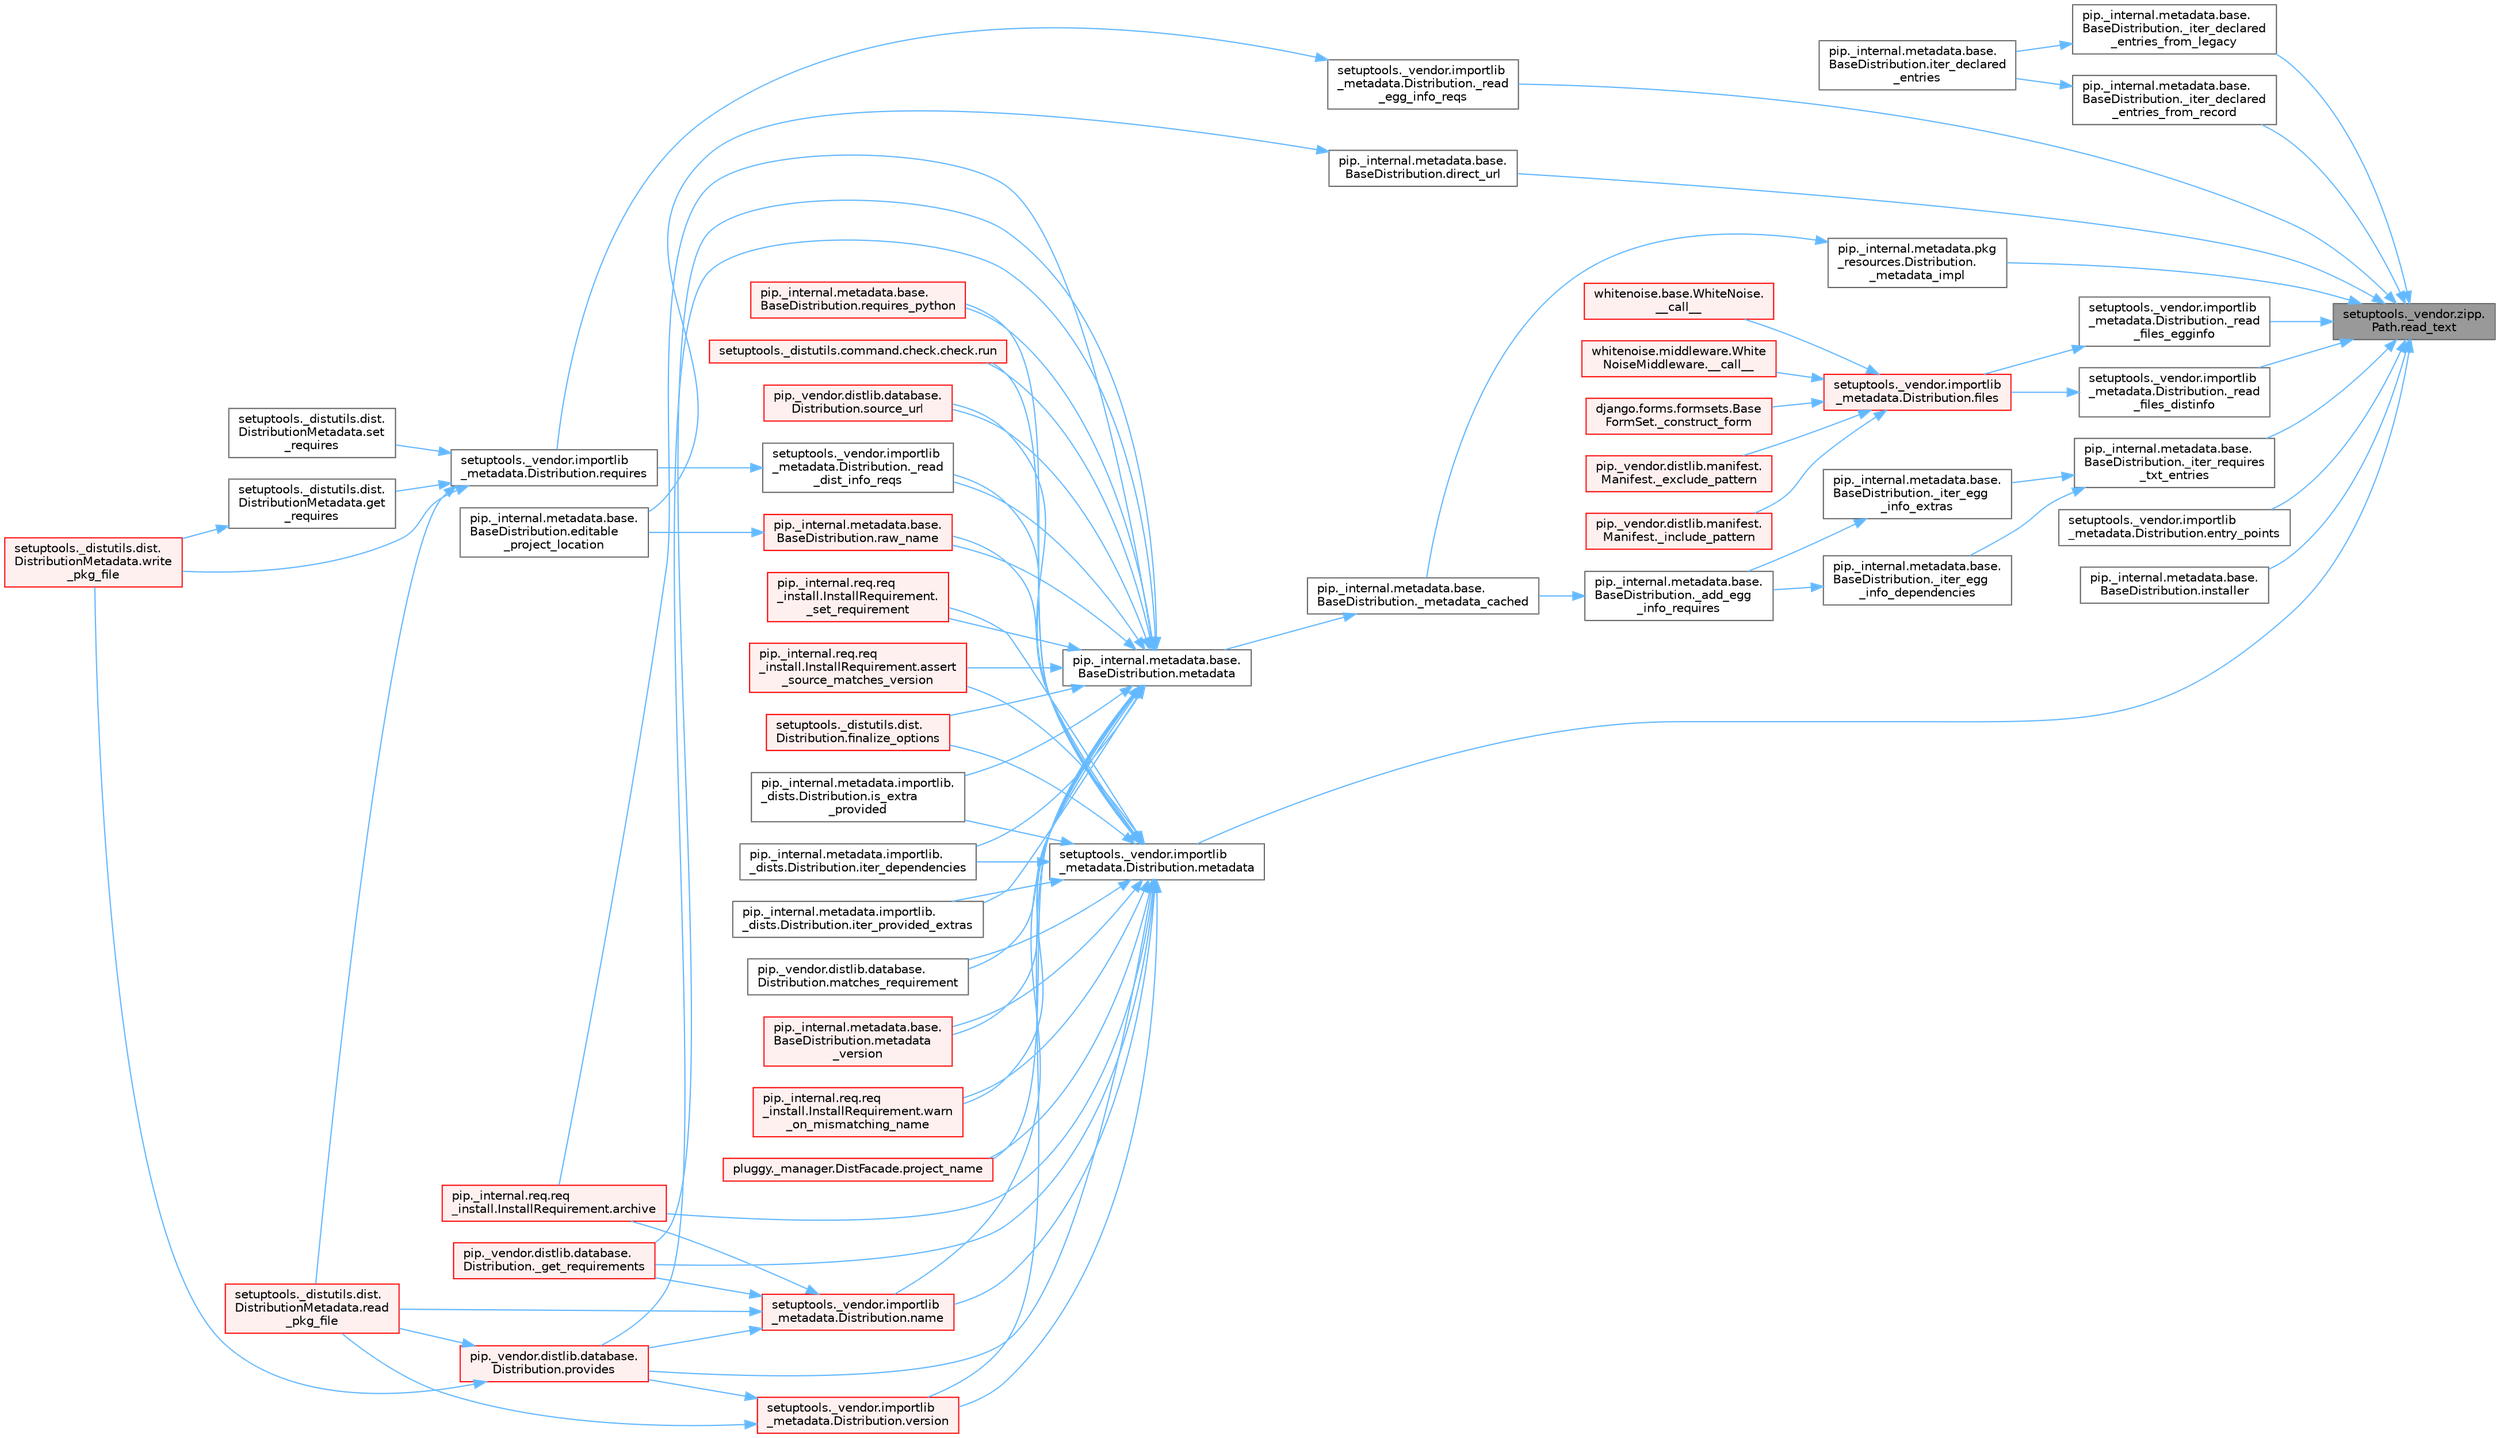 digraph "setuptools._vendor.zipp.Path.read_text"
{
 // LATEX_PDF_SIZE
  bgcolor="transparent";
  edge [fontname=Helvetica,fontsize=10,labelfontname=Helvetica,labelfontsize=10];
  node [fontname=Helvetica,fontsize=10,shape=box,height=0.2,width=0.4];
  rankdir="RL";
  Node1 [id="Node000001",label="setuptools._vendor.zipp.\lPath.read_text",height=0.2,width=0.4,color="gray40", fillcolor="grey60", style="filled", fontcolor="black",tooltip=" "];
  Node1 -> Node2 [id="edge1_Node000001_Node000002",dir="back",color="steelblue1",style="solid",tooltip=" "];
  Node2 [id="Node000002",label="pip._internal.metadata.base.\lBaseDistribution._iter_declared\l_entries_from_legacy",height=0.2,width=0.4,color="grey40", fillcolor="white", style="filled",URL="$classpip_1_1__internal_1_1metadata_1_1base_1_1_base_distribution.html#afe1092a9a3492091a1532c8907ccd9e8",tooltip=" "];
  Node2 -> Node3 [id="edge2_Node000002_Node000003",dir="back",color="steelblue1",style="solid",tooltip=" "];
  Node3 [id="Node000003",label="pip._internal.metadata.base.\lBaseDistribution.iter_declared\l_entries",height=0.2,width=0.4,color="grey40", fillcolor="white", style="filled",URL="$classpip_1_1__internal_1_1metadata_1_1base_1_1_base_distribution.html#ad33966e99962529d5c28c9f24c0a4fbd",tooltip=" "];
  Node1 -> Node4 [id="edge3_Node000001_Node000004",dir="back",color="steelblue1",style="solid",tooltip=" "];
  Node4 [id="Node000004",label="pip._internal.metadata.base.\lBaseDistribution._iter_declared\l_entries_from_record",height=0.2,width=0.4,color="grey40", fillcolor="white", style="filled",URL="$classpip_1_1__internal_1_1metadata_1_1base_1_1_base_distribution.html#af8bddd34869792385f11247db796614c",tooltip=" "];
  Node4 -> Node3 [id="edge4_Node000004_Node000003",dir="back",color="steelblue1",style="solid",tooltip=" "];
  Node1 -> Node5 [id="edge5_Node000001_Node000005",dir="back",color="steelblue1",style="solid",tooltip=" "];
  Node5 [id="Node000005",label="pip._internal.metadata.base.\lBaseDistribution._iter_requires\l_txt_entries",height=0.2,width=0.4,color="grey40", fillcolor="white", style="filled",URL="$classpip_1_1__internal_1_1metadata_1_1base_1_1_base_distribution.html#a4ab931da7b4a3e0c22e0bae3f95af7e7",tooltip=" "];
  Node5 -> Node6 [id="edge6_Node000005_Node000006",dir="back",color="steelblue1",style="solid",tooltip=" "];
  Node6 [id="Node000006",label="pip._internal.metadata.base.\lBaseDistribution._iter_egg\l_info_dependencies",height=0.2,width=0.4,color="grey40", fillcolor="white", style="filled",URL="$classpip_1_1__internal_1_1metadata_1_1base_1_1_base_distribution.html#a9f32d31e5b61159777221f9d87e296c8",tooltip=" "];
  Node6 -> Node7 [id="edge7_Node000006_Node000007",dir="back",color="steelblue1",style="solid",tooltip=" "];
  Node7 [id="Node000007",label="pip._internal.metadata.base.\lBaseDistribution._add_egg\l_info_requires",height=0.2,width=0.4,color="grey40", fillcolor="white", style="filled",URL="$classpip_1_1__internal_1_1metadata_1_1base_1_1_base_distribution.html#aeb9894db2a91eedb5e651e5fe5607d50",tooltip=" "];
  Node7 -> Node8 [id="edge8_Node000007_Node000008",dir="back",color="steelblue1",style="solid",tooltip=" "];
  Node8 [id="Node000008",label="pip._internal.metadata.base.\lBaseDistribution._metadata_cached",height=0.2,width=0.4,color="grey40", fillcolor="white", style="filled",URL="$classpip_1_1__internal_1_1metadata_1_1base_1_1_base_distribution.html#a12683b16870a097bbe854e4ee3364f7f",tooltip=" "];
  Node8 -> Node9 [id="edge9_Node000008_Node000009",dir="back",color="steelblue1",style="solid",tooltip=" "];
  Node9 [id="Node000009",label="pip._internal.metadata.base.\lBaseDistribution.metadata",height=0.2,width=0.4,color="grey40", fillcolor="white", style="filled",URL="$classpip_1_1__internal_1_1metadata_1_1base_1_1_base_distribution.html#a665b55bcebd861e5959f53a7d2f1350f",tooltip=" "];
  Node9 -> Node10 [id="edge10_Node000009_Node000010",dir="back",color="steelblue1",style="solid",tooltip=" "];
  Node10 [id="Node000010",label="pip._vendor.distlib.database.\lDistribution._get_requirements",height=0.2,width=0.4,color="red", fillcolor="#FFF0F0", style="filled",URL="$classpip_1_1__vendor_1_1distlib_1_1database_1_1_distribution.html#a0366f5504f1b878068ba103c3f1e2bdf",tooltip=" "];
  Node9 -> Node965 [id="edge11_Node000009_Node000965",dir="back",color="steelblue1",style="solid",tooltip=" "];
  Node965 [id="Node000965",label="setuptools._vendor.importlib\l_metadata.Distribution._read\l_dist_info_reqs",height=0.2,width=0.4,color="grey40", fillcolor="white", style="filled",URL="$classsetuptools_1_1__vendor_1_1importlib__metadata_1_1_distribution.html#a52c9d55ae87f048965928ec1bfe237c7",tooltip=" "];
  Node965 -> Node808 [id="edge12_Node000965_Node000808",dir="back",color="steelblue1",style="solid",tooltip=" "];
  Node808 [id="Node000808",label="setuptools._vendor.importlib\l_metadata.Distribution.requires",height=0.2,width=0.4,color="grey40", fillcolor="white", style="filled",URL="$classsetuptools_1_1__vendor_1_1importlib__metadata_1_1_distribution.html#ac025c2f6e021e16581119b61de809a95",tooltip=" "];
  Node808 -> Node809 [id="edge13_Node000808_Node000809",dir="back",color="steelblue1",style="solid",tooltip=" "];
  Node809 [id="Node000809",label="setuptools._distutils.dist.\lDistributionMetadata.get\l_requires",height=0.2,width=0.4,color="grey40", fillcolor="white", style="filled",URL="$classsetuptools_1_1__distutils_1_1dist_1_1_distribution_metadata.html#a625768121dd821e2a54034d284359764",tooltip=" "];
  Node809 -> Node732 [id="edge14_Node000809_Node000732",dir="back",color="steelblue1",style="solid",tooltip=" "];
  Node732 [id="Node000732",label="setuptools._distutils.dist.\lDistributionMetadata.write\l_pkg_file",height=0.2,width=0.4,color="red", fillcolor="#FFF0F0", style="filled",URL="$classsetuptools_1_1__distutils_1_1dist_1_1_distribution_metadata.html#a2a55009e9d487a82234459fb242f4be0",tooltip=" "];
  Node808 -> Node810 [id="edge15_Node000808_Node000810",dir="back",color="steelblue1",style="solid",tooltip=" "];
  Node810 [id="Node000810",label="setuptools._distutils.dist.\lDistributionMetadata.read\l_pkg_file",height=0.2,width=0.4,color="red", fillcolor="#FFF0F0", style="filled",URL="$classsetuptools_1_1__distutils_1_1dist_1_1_distribution_metadata.html#a7efe01ce942992105bfa0866706a2f20",tooltip=" "];
  Node808 -> Node812 [id="edge16_Node000808_Node000812",dir="back",color="steelblue1",style="solid",tooltip=" "];
  Node812 [id="Node000812",label="setuptools._distutils.dist.\lDistributionMetadata.set\l_requires",height=0.2,width=0.4,color="grey40", fillcolor="white", style="filled",URL="$classsetuptools_1_1__distutils_1_1dist_1_1_distribution_metadata.html#a511058df7b2152d2230a358d4119a537",tooltip=" "];
  Node808 -> Node732 [id="edge17_Node000808_Node000732",dir="back",color="steelblue1",style="solid",tooltip=" "];
  Node9 -> Node966 [id="edge18_Node000009_Node000966",dir="back",color="steelblue1",style="solid",tooltip=" "];
  Node966 [id="Node000966",label="pip._internal.req.req\l_install.InstallRequirement.\l_set_requirement",height=0.2,width=0.4,color="red", fillcolor="#FFF0F0", style="filled",URL="$classpip_1_1__internal_1_1req_1_1req__install_1_1_install_requirement.html#a116c0d970e435f16d15928a6caf8aaf3",tooltip=" "];
  Node9 -> Node968 [id="edge19_Node000009_Node000968",dir="back",color="steelblue1",style="solid",tooltip=" "];
  Node968 [id="Node000968",label="pip._internal.req.req\l_install.InstallRequirement.archive",height=0.2,width=0.4,color="red", fillcolor="#FFF0F0", style="filled",URL="$classpip_1_1__internal_1_1req_1_1req__install_1_1_install_requirement.html#aef2764402e45a5e5555e22d5965f1350",tooltip=" "];
  Node9 -> Node1639 [id="edge20_Node000009_Node001639",dir="back",color="steelblue1",style="solid",tooltip=" "];
  Node1639 [id="Node001639",label="pip._internal.req.req\l_install.InstallRequirement.assert\l_source_matches_version",height=0.2,width=0.4,color="red", fillcolor="#FFF0F0", style="filled",URL="$classpip_1_1__internal_1_1req_1_1req__install_1_1_install_requirement.html#ab9a997e64cd50a33caf4722295a9cbf3",tooltip=" "];
  Node9 -> Node1640 [id="edge21_Node000009_Node001640",dir="back",color="steelblue1",style="solid",tooltip=" "];
  Node1640 [id="Node001640",label="setuptools._distutils.dist.\lDistribution.finalize_options",height=0.2,width=0.4,color="red", fillcolor="#FFF0F0", style="filled",URL="$classsetuptools_1_1__distutils_1_1dist_1_1_distribution.html#a907177e8ce492338e65227e2389f3f24",tooltip=" "];
  Node9 -> Node1641 [id="edge22_Node000009_Node001641",dir="back",color="steelblue1",style="solid",tooltip=" "];
  Node1641 [id="Node001641",label="pip._internal.metadata.importlib.\l_dists.Distribution.is_extra\l_provided",height=0.2,width=0.4,color="grey40", fillcolor="white", style="filled",URL="$classpip_1_1__internal_1_1metadata_1_1importlib_1_1__dists_1_1_distribution.html#ad175adf2a313d78887f07d63ed315713",tooltip=" "];
  Node9 -> Node1642 [id="edge23_Node000009_Node001642",dir="back",color="steelblue1",style="solid",tooltip=" "];
  Node1642 [id="Node001642",label="pip._internal.metadata.importlib.\l_dists.Distribution.iter_dependencies",height=0.2,width=0.4,color="grey40", fillcolor="white", style="filled",URL="$classpip_1_1__internal_1_1metadata_1_1importlib_1_1__dists_1_1_distribution.html#a10f0e8f6c05f4c2a3f1f205236e56ae6",tooltip=" "];
  Node9 -> Node1643 [id="edge24_Node000009_Node001643",dir="back",color="steelblue1",style="solid",tooltip=" "];
  Node1643 [id="Node001643",label="pip._internal.metadata.importlib.\l_dists.Distribution.iter_provided_extras",height=0.2,width=0.4,color="grey40", fillcolor="white", style="filled",URL="$classpip_1_1__internal_1_1metadata_1_1importlib_1_1__dists_1_1_distribution.html#a15fa99ddf602c815de8353cc5457d53e",tooltip=" "];
  Node9 -> Node1644 [id="edge25_Node000009_Node001644",dir="back",color="steelblue1",style="solid",tooltip=" "];
  Node1644 [id="Node001644",label="pip._vendor.distlib.database.\lDistribution.matches_requirement",height=0.2,width=0.4,color="grey40", fillcolor="white", style="filled",URL="$classpip_1_1__vendor_1_1distlib_1_1database_1_1_distribution.html#a5c454c24d6a128d42a86aa3ee9fc3bf7",tooltip=" "];
  Node9 -> Node1645 [id="edge26_Node000009_Node001645",dir="back",color="steelblue1",style="solid",tooltip=" "];
  Node1645 [id="Node001645",label="pip._internal.metadata.base.\lBaseDistribution.metadata\l_version",height=0.2,width=0.4,color="red", fillcolor="#FFF0F0", style="filled",URL="$classpip_1_1__internal_1_1metadata_1_1base_1_1_base_distribution.html#a231e3a1e8c609944f6122c32579a8230",tooltip=" "];
  Node9 -> Node1649 [id="edge27_Node000009_Node001649",dir="back",color="steelblue1",style="solid",tooltip=" "];
  Node1649 [id="Node001649",label="setuptools._vendor.importlib\l_metadata.Distribution.name",height=0.2,width=0.4,color="red", fillcolor="#FFF0F0", style="filled",URL="$classsetuptools_1_1__vendor_1_1importlib__metadata_1_1_distribution.html#a551b88da93b645681e12e5ed3d0019b4",tooltip=" "];
  Node1649 -> Node10 [id="edge28_Node001649_Node000010",dir="back",color="steelblue1",style="solid",tooltip=" "];
  Node1649 -> Node968 [id="edge29_Node001649_Node000968",dir="back",color="steelblue1",style="solid",tooltip=" "];
  Node1649 -> Node2263 [id="edge30_Node001649_Node002263",dir="back",color="steelblue1",style="solid",tooltip=" "];
  Node2263 [id="Node002263",label="pip._vendor.distlib.database.\lDistribution.provides",height=0.2,width=0.4,color="red", fillcolor="#FFF0F0", style="filled",URL="$classpip_1_1__vendor_1_1distlib_1_1database_1_1_distribution.html#a4de0a18091046a76d9f6e2c424a50f7a",tooltip=" "];
  Node2263 -> Node810 [id="edge31_Node002263_Node000810",dir="back",color="steelblue1",style="solid",tooltip=" "];
  Node2263 -> Node732 [id="edge32_Node002263_Node000732",dir="back",color="steelblue1",style="solid",tooltip=" "];
  Node1649 -> Node810 [id="edge33_Node001649_Node000810",dir="back",color="steelblue1",style="solid",tooltip=" "];
  Node9 -> Node2412 [id="edge34_Node000009_Node002412",dir="back",color="steelblue1",style="solid",tooltip=" "];
  Node2412 [id="Node002412",label="pluggy._manager.DistFacade.project_name",height=0.2,width=0.4,color="red", fillcolor="#FFF0F0", style="filled",URL="$classpluggy_1_1__manager_1_1_dist_facade.html#a0c6a7601612999d7e2f7045dc9b31993",tooltip=" "];
  Node9 -> Node2263 [id="edge35_Node000009_Node002263",dir="back",color="steelblue1",style="solid",tooltip=" "];
  Node9 -> Node2425 [id="edge36_Node000009_Node002425",dir="back",color="steelblue1",style="solid",tooltip=" "];
  Node2425 [id="Node002425",label="pip._internal.metadata.base.\lBaseDistribution.raw_name",height=0.2,width=0.4,color="red", fillcolor="#FFF0F0", style="filled",URL="$classpip_1_1__internal_1_1metadata_1_1base_1_1_base_distribution.html#a99e5dbebc5edb6f25ac7f45d435e2051",tooltip=" "];
  Node2425 -> Node961 [id="edge37_Node002425_Node000961",dir="back",color="steelblue1",style="solid",tooltip=" "];
  Node961 [id="Node000961",label="pip._internal.metadata.base.\lBaseDistribution.editable\l_project_location",height=0.2,width=0.4,color="grey40", fillcolor="white", style="filled",URL="$classpip_1_1__internal_1_1metadata_1_1base_1_1_base_distribution.html#a59297eb536a210ff36a71d4dda673749",tooltip=" "];
  Node9 -> Node2446 [id="edge38_Node000009_Node002446",dir="back",color="steelblue1",style="solid",tooltip=" "];
  Node2446 [id="Node002446",label="pip._internal.metadata.base.\lBaseDistribution.requires_python",height=0.2,width=0.4,color="red", fillcolor="#FFF0F0", style="filled",URL="$classpip_1_1__internal_1_1metadata_1_1base_1_1_base_distribution.html#ad334a17a1fb4732e5686a00af92d32be",tooltip=" "];
  Node9 -> Node1618 [id="edge39_Node000009_Node001618",dir="back",color="steelblue1",style="solid",tooltip=" "];
  Node1618 [id="Node001618",label="setuptools._distutils.command.check.check.run",height=0.2,width=0.4,color="red", fillcolor="#FFF0F0", style="filled",URL="$classsetuptools_1_1__distutils_1_1command_1_1check_1_1check.html#a1ce0d2e58cedbd704c27a4fb830571d2",tooltip=" "];
  Node9 -> Node2448 [id="edge40_Node000009_Node002448",dir="back",color="steelblue1",style="solid",tooltip=" "];
  Node2448 [id="Node002448",label="pip._vendor.distlib.database.\lDistribution.source_url",height=0.2,width=0.4,color="red", fillcolor="#FFF0F0", style="filled",URL="$classpip_1_1__vendor_1_1distlib_1_1database_1_1_distribution.html#abba9335a26f150b4c845c9c8a474879c",tooltip=" "];
  Node9 -> Node2449 [id="edge41_Node000009_Node002449",dir="back",color="steelblue1",style="solid",tooltip=" "];
  Node2449 [id="Node002449",label="setuptools._vendor.importlib\l_metadata.Distribution.version",height=0.2,width=0.4,color="red", fillcolor="#FFF0F0", style="filled",URL="$classsetuptools_1_1__vendor_1_1importlib__metadata_1_1_distribution.html#a7c335c158718e634680c2c3ca271962e",tooltip=" "];
  Node2449 -> Node2263 [id="edge42_Node002449_Node002263",dir="back",color="steelblue1",style="solid",tooltip=" "];
  Node2449 -> Node810 [id="edge43_Node002449_Node000810",dir="back",color="steelblue1",style="solid",tooltip=" "];
  Node9 -> Node2563 [id="edge44_Node000009_Node002563",dir="back",color="steelblue1",style="solid",tooltip=" "];
  Node2563 [id="Node002563",label="pip._internal.req.req\l_install.InstallRequirement.warn\l_on_mismatching_name",height=0.2,width=0.4,color="red", fillcolor="#FFF0F0", style="filled",URL="$classpip_1_1__internal_1_1req_1_1req__install_1_1_install_requirement.html#a01d1156c435f26a28b01b741bce7ef08",tooltip=" "];
  Node5 -> Node3178 [id="edge45_Node000005_Node003178",dir="back",color="steelblue1",style="solid",tooltip=" "];
  Node3178 [id="Node003178",label="pip._internal.metadata.base.\lBaseDistribution._iter_egg\l_info_extras",height=0.2,width=0.4,color="grey40", fillcolor="white", style="filled",URL="$classpip_1_1__internal_1_1metadata_1_1base_1_1_base_distribution.html#a27b7f678c0092f845d007f6237123895",tooltip=" "];
  Node3178 -> Node7 [id="edge46_Node003178_Node000007",dir="back",color="steelblue1",style="solid",tooltip=" "];
  Node1 -> Node806 [id="edge47_Node000001_Node000806",dir="back",color="steelblue1",style="solid",tooltip=" "];
  Node806 [id="Node000806",label="pip._internal.metadata.pkg\l_resources.Distribution.\l_metadata_impl",height=0.2,width=0.4,color="grey40", fillcolor="white", style="filled",URL="$classpip_1_1__internal_1_1metadata_1_1pkg__resources_1_1_distribution.html#a7d4ae76260de7d1936446c407277ad5b",tooltip=" "];
  Node806 -> Node8 [id="edge48_Node000806_Node000008",dir="back",color="steelblue1",style="solid",tooltip=" "];
  Node1 -> Node807 [id="edge49_Node000001_Node000807",dir="back",color="steelblue1",style="solid",tooltip=" "];
  Node807 [id="Node000807",label="setuptools._vendor.importlib\l_metadata.Distribution._read\l_egg_info_reqs",height=0.2,width=0.4,color="grey40", fillcolor="white", style="filled",URL="$classsetuptools_1_1__vendor_1_1importlib__metadata_1_1_distribution.html#a48880f3c573fba822e14f87cf55ae6a4",tooltip=" "];
  Node807 -> Node808 [id="edge50_Node000807_Node000808",dir="back",color="steelblue1",style="solid",tooltip=" "];
  Node1 -> Node813 [id="edge51_Node000001_Node000813",dir="back",color="steelblue1",style="solid",tooltip=" "];
  Node813 [id="Node000813",label="setuptools._vendor.importlib\l_metadata.Distribution._read\l_files_distinfo",height=0.2,width=0.4,color="grey40", fillcolor="white", style="filled",URL="$classsetuptools_1_1__vendor_1_1importlib__metadata_1_1_distribution.html#a628110e2d7d92ea6b3593261b810ca15",tooltip=" "];
  Node813 -> Node814 [id="edge52_Node000813_Node000814",dir="back",color="steelblue1",style="solid",tooltip=" "];
  Node814 [id="Node000814",label="setuptools._vendor.importlib\l_metadata.Distribution.files",height=0.2,width=0.4,color="red", fillcolor="#FFF0F0", style="filled",URL="$classsetuptools_1_1__vendor_1_1importlib__metadata_1_1_distribution.html#a4600c19bb68ff3c899dbcf38a2eaf98c",tooltip=" "];
  Node814 -> Node815 [id="edge53_Node000814_Node000815",dir="back",color="steelblue1",style="solid",tooltip=" "];
  Node815 [id="Node000815",label="whitenoise.base.WhiteNoise.\l__call__",height=0.2,width=0.4,color="red", fillcolor="#FFF0F0", style="filled",URL="$classwhitenoise_1_1base_1_1_white_noise.html#ab69ed09639e4ade9a92277a9b899da68",tooltip=" "];
  Node814 -> Node816 [id="edge54_Node000814_Node000816",dir="back",color="steelblue1",style="solid",tooltip=" "];
  Node816 [id="Node000816",label="whitenoise.middleware.White\lNoiseMiddleware.__call__",height=0.2,width=0.4,color="red", fillcolor="#FFF0F0", style="filled",URL="$classwhitenoise_1_1middleware_1_1_white_noise_middleware.html#aa3f80045431a706769634ee0fc6ca9d1",tooltip=" "];
  Node814 -> Node237 [id="edge55_Node000814_Node000237",dir="back",color="steelblue1",style="solid",tooltip=" "];
  Node237 [id="Node000237",label="django.forms.formsets.Base\lFormSet._construct_form",height=0.2,width=0.4,color="red", fillcolor="#FFF0F0", style="filled",URL="$classdjango_1_1forms_1_1formsets_1_1_base_form_set.html#a4a92b0779a5f5964325e73f9c8521fe8",tooltip=" "];
  Node814 -> Node817 [id="edge56_Node000814_Node000817",dir="back",color="steelblue1",style="solid",tooltip=" "];
  Node817 [id="Node000817",label="pip._vendor.distlib.manifest.\lManifest._exclude_pattern",height=0.2,width=0.4,color="red", fillcolor="#FFF0F0", style="filled",URL="$classpip_1_1__vendor_1_1distlib_1_1manifest_1_1_manifest.html#a4bd92bd408c6f080795a5c18bb2c6030",tooltip=" "];
  Node814 -> Node819 [id="edge57_Node000814_Node000819",dir="back",color="steelblue1",style="solid",tooltip=" "];
  Node819 [id="Node000819",label="pip._vendor.distlib.manifest.\lManifest._include_pattern",height=0.2,width=0.4,color="red", fillcolor="#FFF0F0", style="filled",URL="$classpip_1_1__vendor_1_1distlib_1_1manifest_1_1_manifest.html#a4599dc42a99e1cee1644e6b2d97e7103",tooltip=" "];
  Node1 -> Node959 [id="edge58_Node000001_Node000959",dir="back",color="steelblue1",style="solid",tooltip=" "];
  Node959 [id="Node000959",label="setuptools._vendor.importlib\l_metadata.Distribution._read\l_files_egginfo",height=0.2,width=0.4,color="grey40", fillcolor="white", style="filled",URL="$classsetuptools_1_1__vendor_1_1importlib__metadata_1_1_distribution.html#a1f141ac67b8d6aa5021ba6f2cc832342",tooltip=" "];
  Node959 -> Node814 [id="edge59_Node000959_Node000814",dir="back",color="steelblue1",style="solid",tooltip=" "];
  Node1 -> Node960 [id="edge60_Node000001_Node000960",dir="back",color="steelblue1",style="solid",tooltip=" "];
  Node960 [id="Node000960",label="pip._internal.metadata.base.\lBaseDistribution.direct_url",height=0.2,width=0.4,color="grey40", fillcolor="white", style="filled",URL="$classpip_1_1__internal_1_1metadata_1_1base_1_1_base_distribution.html#a0580eb0ef6036f9d32d2f299633396ac",tooltip=" "];
  Node960 -> Node961 [id="edge61_Node000960_Node000961",dir="back",color="steelblue1",style="solid",tooltip=" "];
  Node1 -> Node962 [id="edge62_Node000001_Node000962",dir="back",color="steelblue1",style="solid",tooltip=" "];
  Node962 [id="Node000962",label="setuptools._vendor.importlib\l_metadata.Distribution.entry_points",height=0.2,width=0.4,color="grey40", fillcolor="white", style="filled",URL="$classsetuptools_1_1__vendor_1_1importlib__metadata_1_1_distribution.html#a705351815cfd62d5c1190a976e20ce4d",tooltip=" "];
  Node1 -> Node963 [id="edge63_Node000001_Node000963",dir="back",color="steelblue1",style="solid",tooltip=" "];
  Node963 [id="Node000963",label="pip._internal.metadata.base.\lBaseDistribution.installer",height=0.2,width=0.4,color="grey40", fillcolor="white", style="filled",URL="$classpip_1_1__internal_1_1metadata_1_1base_1_1_base_distribution.html#a06b714ef52e04d77efb85f7d3a535fa0",tooltip=" "];
  Node1 -> Node964 [id="edge64_Node000001_Node000964",dir="back",color="steelblue1",style="solid",tooltip=" "];
  Node964 [id="Node000964",label="setuptools._vendor.importlib\l_metadata.Distribution.metadata",height=0.2,width=0.4,color="grey40", fillcolor="white", style="filled",URL="$classsetuptools_1_1__vendor_1_1importlib__metadata_1_1_distribution.html#afe56c9fb55cf594cb94d0ebe52c32fad",tooltip=" "];
  Node964 -> Node10 [id="edge65_Node000964_Node000010",dir="back",color="steelblue1",style="solid",tooltip=" "];
  Node964 -> Node965 [id="edge66_Node000964_Node000965",dir="back",color="steelblue1",style="solid",tooltip=" "];
  Node964 -> Node966 [id="edge67_Node000964_Node000966",dir="back",color="steelblue1",style="solid",tooltip=" "];
  Node964 -> Node968 [id="edge68_Node000964_Node000968",dir="back",color="steelblue1",style="solid",tooltip=" "];
  Node964 -> Node1639 [id="edge69_Node000964_Node001639",dir="back",color="steelblue1",style="solid",tooltip=" "];
  Node964 -> Node1640 [id="edge70_Node000964_Node001640",dir="back",color="steelblue1",style="solid",tooltip=" "];
  Node964 -> Node1641 [id="edge71_Node000964_Node001641",dir="back",color="steelblue1",style="solid",tooltip=" "];
  Node964 -> Node1642 [id="edge72_Node000964_Node001642",dir="back",color="steelblue1",style="solid",tooltip=" "];
  Node964 -> Node1643 [id="edge73_Node000964_Node001643",dir="back",color="steelblue1",style="solid",tooltip=" "];
  Node964 -> Node1644 [id="edge74_Node000964_Node001644",dir="back",color="steelblue1",style="solid",tooltip=" "];
  Node964 -> Node1645 [id="edge75_Node000964_Node001645",dir="back",color="steelblue1",style="solid",tooltip=" "];
  Node964 -> Node1649 [id="edge76_Node000964_Node001649",dir="back",color="steelblue1",style="solid",tooltip=" "];
  Node964 -> Node2412 [id="edge77_Node000964_Node002412",dir="back",color="steelblue1",style="solid",tooltip=" "];
  Node964 -> Node2263 [id="edge78_Node000964_Node002263",dir="back",color="steelblue1",style="solid",tooltip=" "];
  Node964 -> Node2425 [id="edge79_Node000964_Node002425",dir="back",color="steelblue1",style="solid",tooltip=" "];
  Node964 -> Node2446 [id="edge80_Node000964_Node002446",dir="back",color="steelblue1",style="solid",tooltip=" "];
  Node964 -> Node1618 [id="edge81_Node000964_Node001618",dir="back",color="steelblue1",style="solid",tooltip=" "];
  Node964 -> Node2448 [id="edge82_Node000964_Node002448",dir="back",color="steelblue1",style="solid",tooltip=" "];
  Node964 -> Node2449 [id="edge83_Node000964_Node002449",dir="back",color="steelblue1",style="solid",tooltip=" "];
  Node964 -> Node2563 [id="edge84_Node000964_Node002563",dir="back",color="steelblue1",style="solid",tooltip=" "];
}
